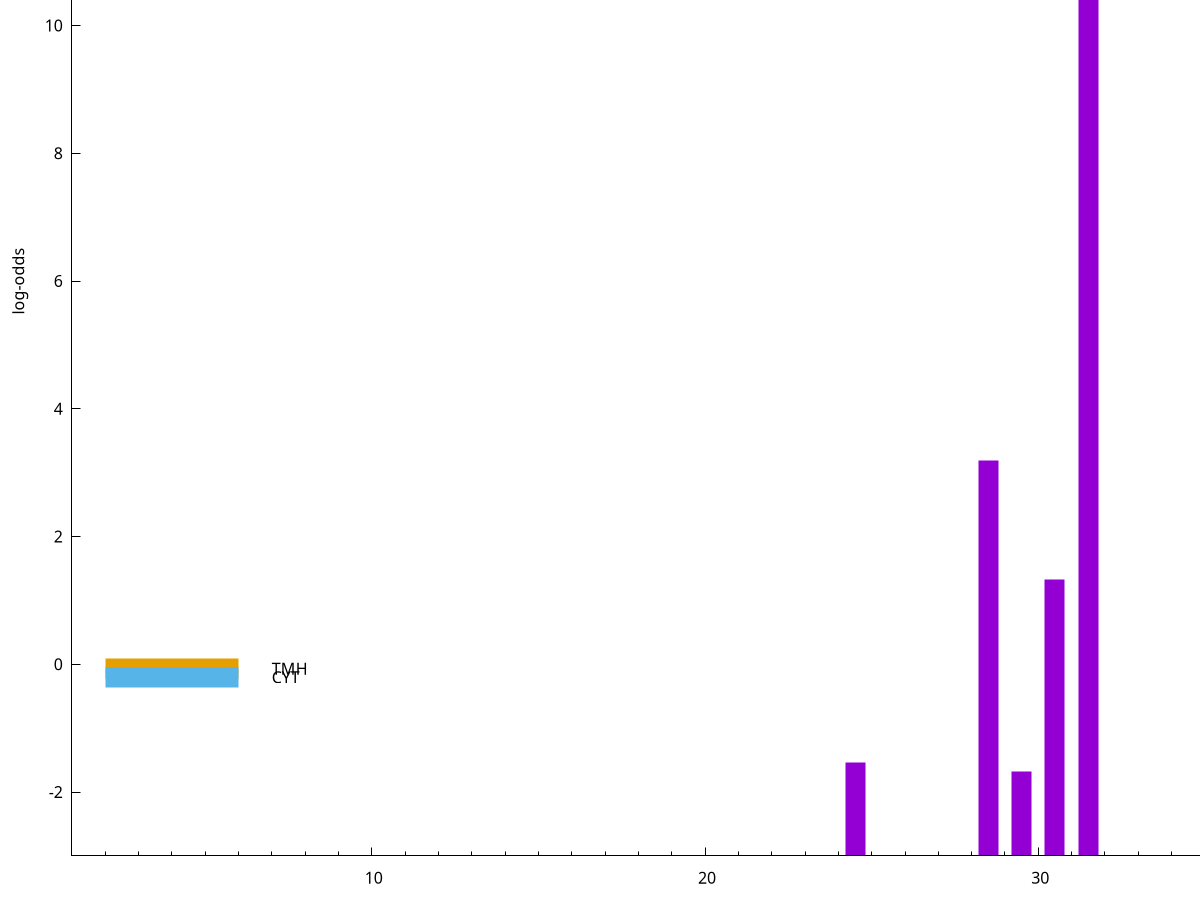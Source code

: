 set title "LipoP predictions for SRR5666573.gff"
set size 2., 1.4
set xrange [1:70] 
set mxtics 10
set yrange [-3:15]
set y2range [0:18]
set ylabel "log-odds"
set term postscript eps color solid "Helvetica" 30
set output "SRR5666573.gff3.eps"
set arrow from 2,12.2403 to 6,12.2403 nohead lt 1 lw 20
set label "SpI" at 7,12.2403
set arrow from 2,-0.0678203 to 6,-0.0678203 nohead lt 4 lw 20
set label "TMH" at 7,-0.0678203
set arrow from 2,-0.200913 to 6,-0.200913 nohead lt 3 lw 20
set label "CYT" at 7,-0.200913
set arrow from 2,12.2403 to 6,12.2403 nohead lt 1 lw 20
set label "SpI" at 7,12.2403
# NOTE: The scores below are the log-odds scores with the threshold
# NOTE: subtracted (a hack to make gnuplot make the histogram all
# NOTE: look nice).
plot "-" axes x1y2 title "" with impulses lt 1 lw 20
31.500000 15.236500
28.500000 6.190110
30.500000 4.326040
24.500000 1.458240
29.500000 1.314790
e
exit
